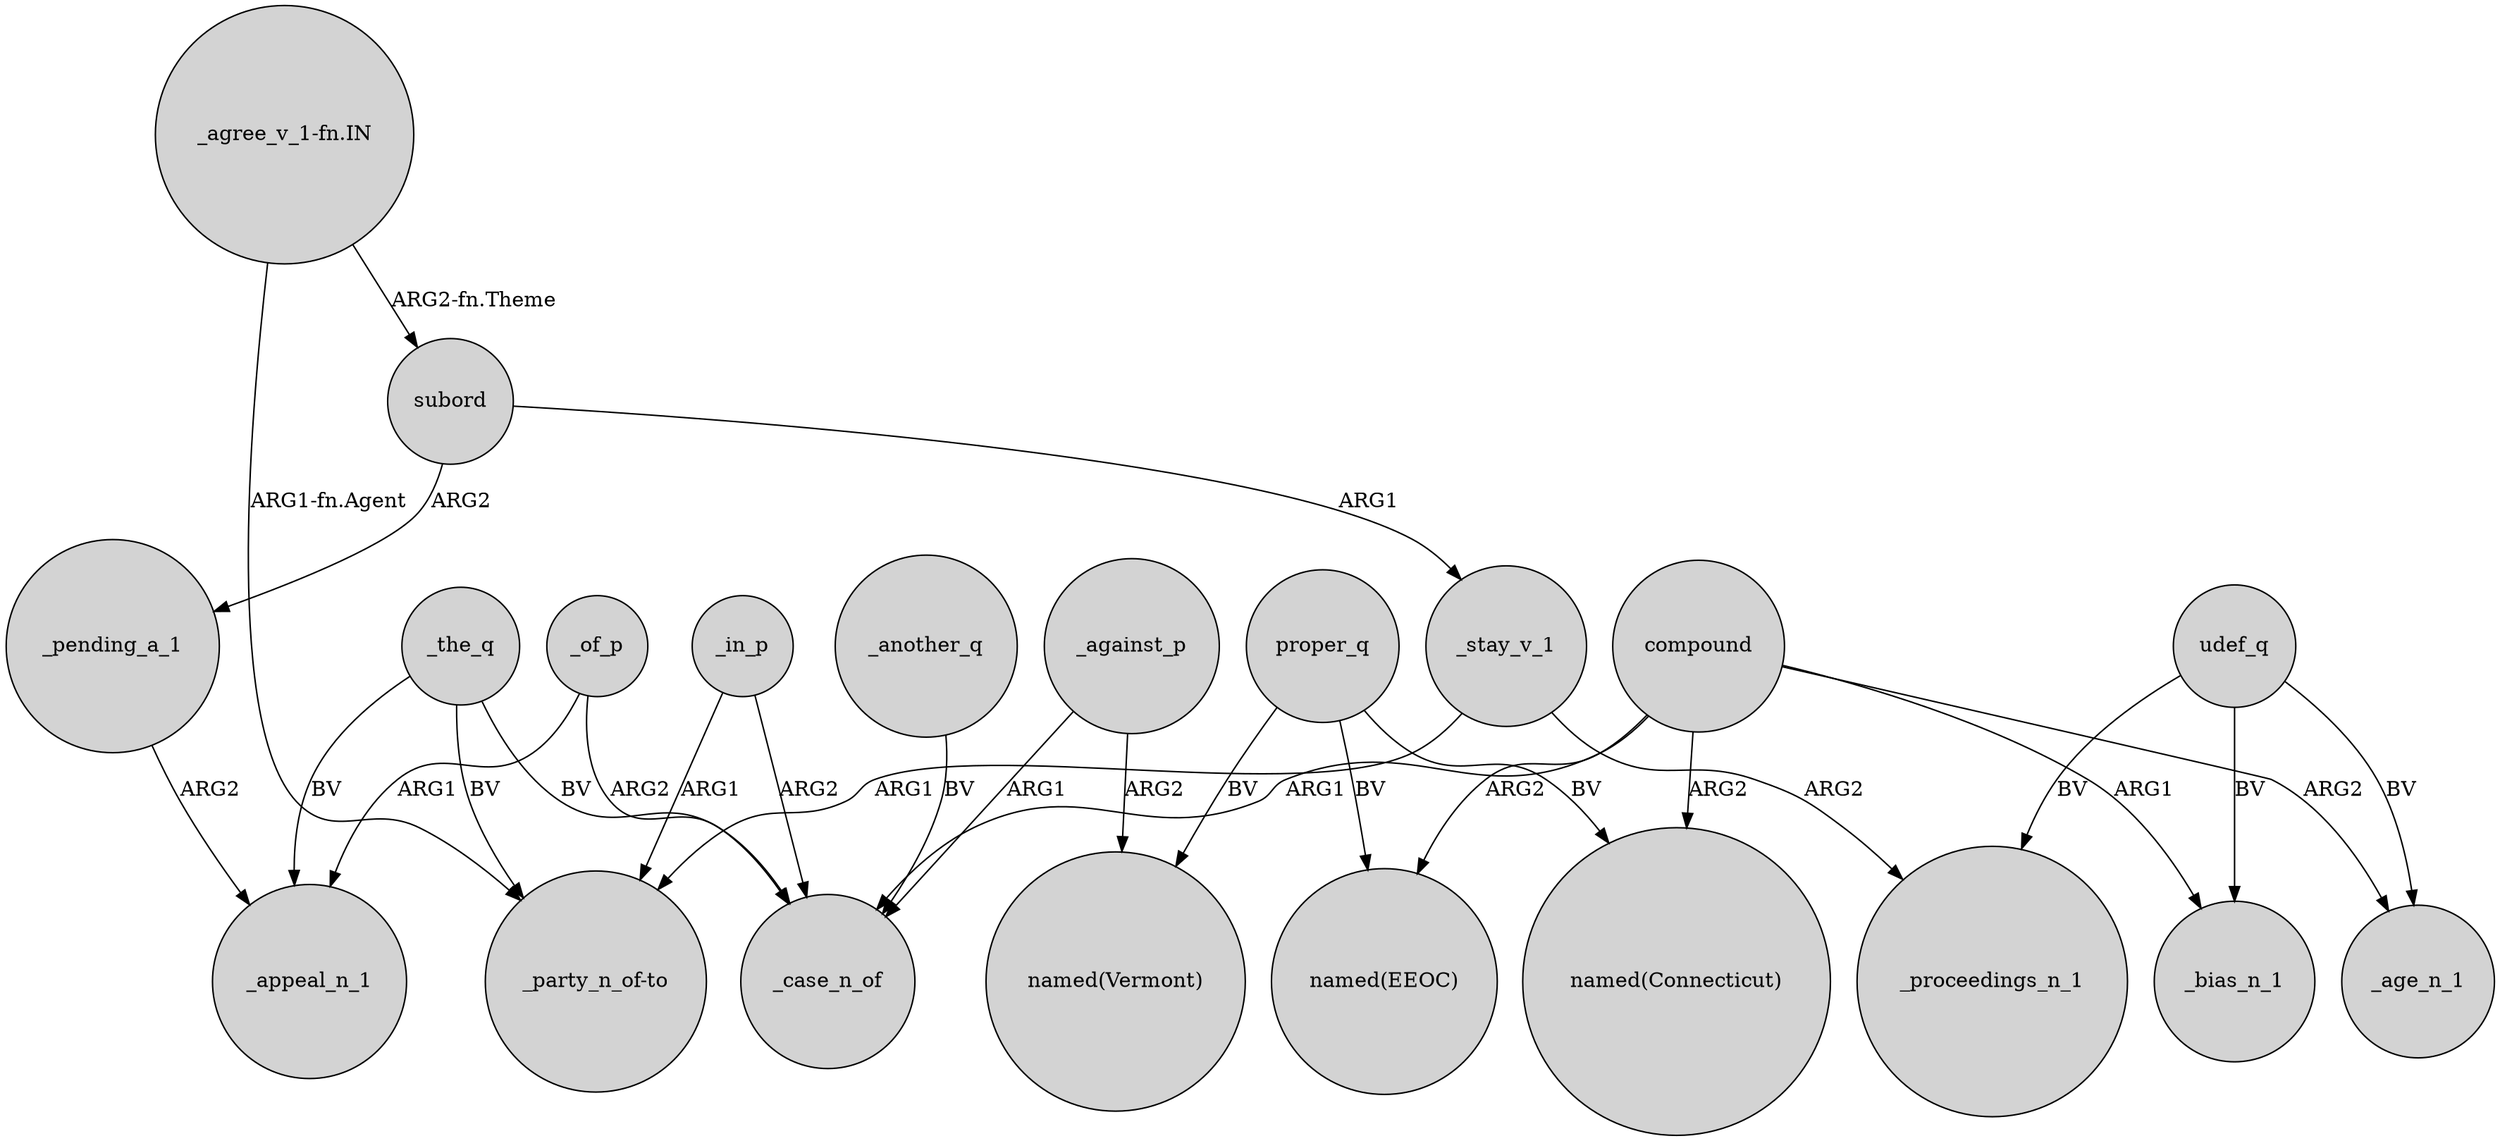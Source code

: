 digraph {
	node [shape=circle style=filled]
	_stay_v_1 -> "_party_n_of-to" [label=ARG1]
	_the_q -> _appeal_n_1 [label=BV]
	_of_p -> _appeal_n_1 [label=ARG1]
	proper_q -> "named(EEOC)" [label=BV]
	_against_p -> _case_n_of [label=ARG1]
	subord -> _pending_a_1 [label=ARG2]
	_the_q -> _case_n_of [label=BV]
	_in_p -> "_party_n_of-to" [label=ARG1]
	proper_q -> "named(Vermont)" [label=BV]
	_another_q -> _case_n_of [label=BV]
	compound -> _age_n_1 [label=ARG2]
	udef_q -> _bias_n_1 [label=BV]
	"_agree_v_1-fn.IN" -> subord [label="ARG2-fn.Theme"]
	_of_p -> _case_n_of [label=ARG2]
	"_agree_v_1-fn.IN" -> "_party_n_of-to" [label="ARG1-fn.Agent"]
	compound -> _case_n_of [label=ARG1]
	compound -> _bias_n_1 [label=ARG1]
	_against_p -> "named(Vermont)" [label=ARG2]
	udef_q -> _age_n_1 [label=BV]
	compound -> "named(Connecticut)" [label=ARG2]
	compound -> "named(EEOC)" [label=ARG2]
	_in_p -> _case_n_of [label=ARG2]
	proper_q -> "named(Connecticut)" [label=BV]
	_stay_v_1 -> _proceedings_n_1 [label=ARG2]
	udef_q -> _proceedings_n_1 [label=BV]
	_the_q -> "_party_n_of-to" [label=BV]
	_pending_a_1 -> _appeal_n_1 [label=ARG2]
	subord -> _stay_v_1 [label=ARG1]
}

